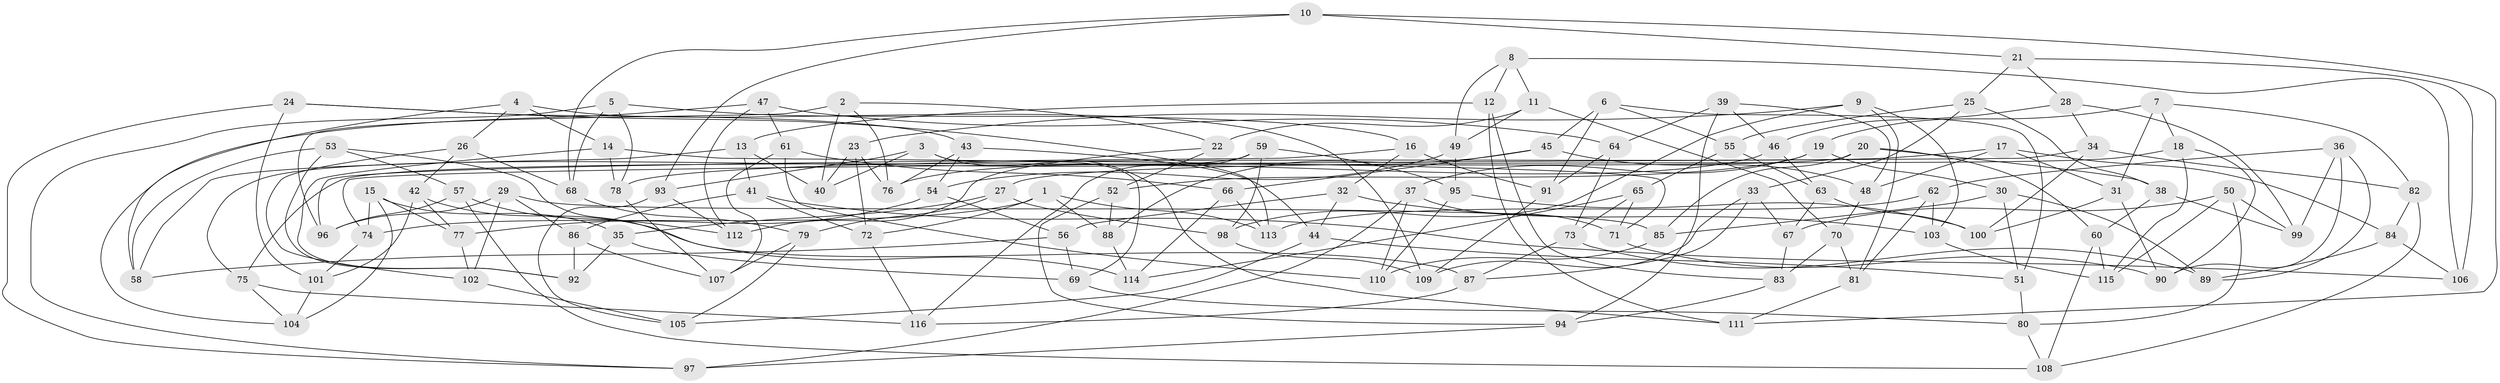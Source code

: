 // Generated by graph-tools (version 1.1) at 2025/56/03/09/25 04:56:42]
// undirected, 116 vertices, 232 edges
graph export_dot {
graph [start="1"]
  node [color=gray90,style=filled];
  1;
  2;
  3;
  4;
  5;
  6;
  7;
  8;
  9;
  10;
  11;
  12;
  13;
  14;
  15;
  16;
  17;
  18;
  19;
  20;
  21;
  22;
  23;
  24;
  25;
  26;
  27;
  28;
  29;
  30;
  31;
  32;
  33;
  34;
  35;
  36;
  37;
  38;
  39;
  40;
  41;
  42;
  43;
  44;
  45;
  46;
  47;
  48;
  49;
  50;
  51;
  52;
  53;
  54;
  55;
  56;
  57;
  58;
  59;
  60;
  61;
  62;
  63;
  64;
  65;
  66;
  67;
  68;
  69;
  70;
  71;
  72;
  73;
  74;
  75;
  76;
  77;
  78;
  79;
  80;
  81;
  82;
  83;
  84;
  85;
  86;
  87;
  88;
  89;
  90;
  91;
  92;
  93;
  94;
  95;
  96;
  97;
  98;
  99;
  100;
  101;
  102;
  103;
  104;
  105;
  106;
  107;
  108;
  109;
  110;
  111;
  112;
  113;
  114;
  115;
  116;
  1 -- 88;
  1 -- 74;
  1 -- 72;
  1 -- 113;
  2 -- 40;
  2 -- 96;
  2 -- 22;
  2 -- 76;
  3 -- 69;
  3 -- 93;
  3 -- 111;
  3 -- 40;
  4 -- 109;
  4 -- 14;
  4 -- 26;
  4 -- 58;
  5 -- 97;
  5 -- 68;
  5 -- 16;
  5 -- 78;
  6 -- 91;
  6 -- 51;
  6 -- 55;
  6 -- 45;
  7 -- 31;
  7 -- 82;
  7 -- 18;
  7 -- 19;
  8 -- 11;
  8 -- 12;
  8 -- 106;
  8 -- 49;
  9 -- 98;
  9 -- 103;
  9 -- 81;
  9 -- 23;
  10 -- 93;
  10 -- 68;
  10 -- 21;
  10 -- 111;
  11 -- 70;
  11 -- 49;
  11 -- 22;
  12 -- 111;
  12 -- 83;
  12 -- 13;
  13 -- 40;
  13 -- 58;
  13 -- 41;
  14 -- 71;
  14 -- 92;
  14 -- 78;
  15 -- 104;
  15 -- 74;
  15 -- 77;
  15 -- 35;
  16 -- 32;
  16 -- 91;
  16 -- 96;
  17 -- 84;
  17 -- 48;
  17 -- 78;
  17 -- 31;
  18 -- 115;
  18 -- 90;
  18 -- 27;
  19 -- 30;
  19 -- 52;
  19 -- 37;
  20 -- 38;
  20 -- 60;
  20 -- 85;
  20 -- 75;
  21 -- 25;
  21 -- 28;
  21 -- 106;
  22 -- 112;
  22 -- 52;
  23 -- 40;
  23 -- 72;
  23 -- 76;
  24 -- 113;
  24 -- 97;
  24 -- 43;
  24 -- 101;
  25 -- 38;
  25 -- 33;
  25 -- 55;
  26 -- 42;
  26 -- 102;
  26 -- 68;
  27 -- 79;
  27 -- 98;
  27 -- 35;
  28 -- 34;
  28 -- 46;
  28 -- 99;
  29 -- 102;
  29 -- 85;
  29 -- 86;
  29 -- 96;
  30 -- 51;
  30 -- 85;
  30 -- 89;
  31 -- 90;
  31 -- 100;
  32 -- 103;
  32 -- 56;
  32 -- 44;
  33 -- 87;
  33 -- 109;
  33 -- 67;
  34 -- 74;
  34 -- 100;
  34 -- 82;
  35 -- 92;
  35 -- 69;
  36 -- 99;
  36 -- 89;
  36 -- 90;
  36 -- 62;
  37 -- 97;
  37 -- 110;
  37 -- 71;
  38 -- 60;
  38 -- 99;
  39 -- 48;
  39 -- 94;
  39 -- 46;
  39 -- 64;
  41 -- 86;
  41 -- 106;
  41 -- 72;
  42 -- 77;
  42 -- 87;
  42 -- 101;
  43 -- 76;
  43 -- 54;
  43 -- 44;
  44 -- 105;
  44 -- 51;
  45 -- 88;
  45 -- 48;
  45 -- 66;
  46 -- 76;
  46 -- 63;
  47 -- 112;
  47 -- 104;
  47 -- 64;
  47 -- 61;
  48 -- 70;
  49 -- 54;
  49 -- 95;
  50 -- 99;
  50 -- 80;
  50 -- 67;
  50 -- 115;
  51 -- 80;
  52 -- 94;
  52 -- 88;
  53 -- 58;
  53 -- 57;
  53 -- 114;
  53 -- 92;
  54 -- 56;
  54 -- 77;
  55 -- 63;
  55 -- 65;
  56 -- 58;
  56 -- 69;
  57 -- 112;
  57 -- 108;
  57 -- 96;
  59 -- 98;
  59 -- 95;
  59 -- 75;
  59 -- 116;
  60 -- 108;
  60 -- 115;
  61 -- 110;
  61 -- 66;
  61 -- 107;
  62 -- 81;
  62 -- 113;
  62 -- 103;
  63 -- 100;
  63 -- 67;
  64 -- 91;
  64 -- 73;
  65 -- 71;
  65 -- 73;
  65 -- 114;
  66 -- 114;
  66 -- 113;
  67 -- 83;
  68 -- 79;
  69 -- 80;
  70 -- 81;
  70 -- 83;
  71 -- 90;
  72 -- 116;
  73 -- 89;
  73 -- 87;
  74 -- 101;
  75 -- 104;
  75 -- 116;
  77 -- 102;
  78 -- 107;
  79 -- 107;
  79 -- 105;
  80 -- 108;
  81 -- 111;
  82 -- 84;
  82 -- 108;
  83 -- 94;
  84 -- 106;
  84 -- 89;
  85 -- 110;
  86 -- 92;
  86 -- 107;
  87 -- 116;
  88 -- 114;
  91 -- 109;
  93 -- 105;
  93 -- 112;
  94 -- 97;
  95 -- 110;
  95 -- 100;
  98 -- 109;
  101 -- 104;
  102 -- 105;
  103 -- 115;
}
